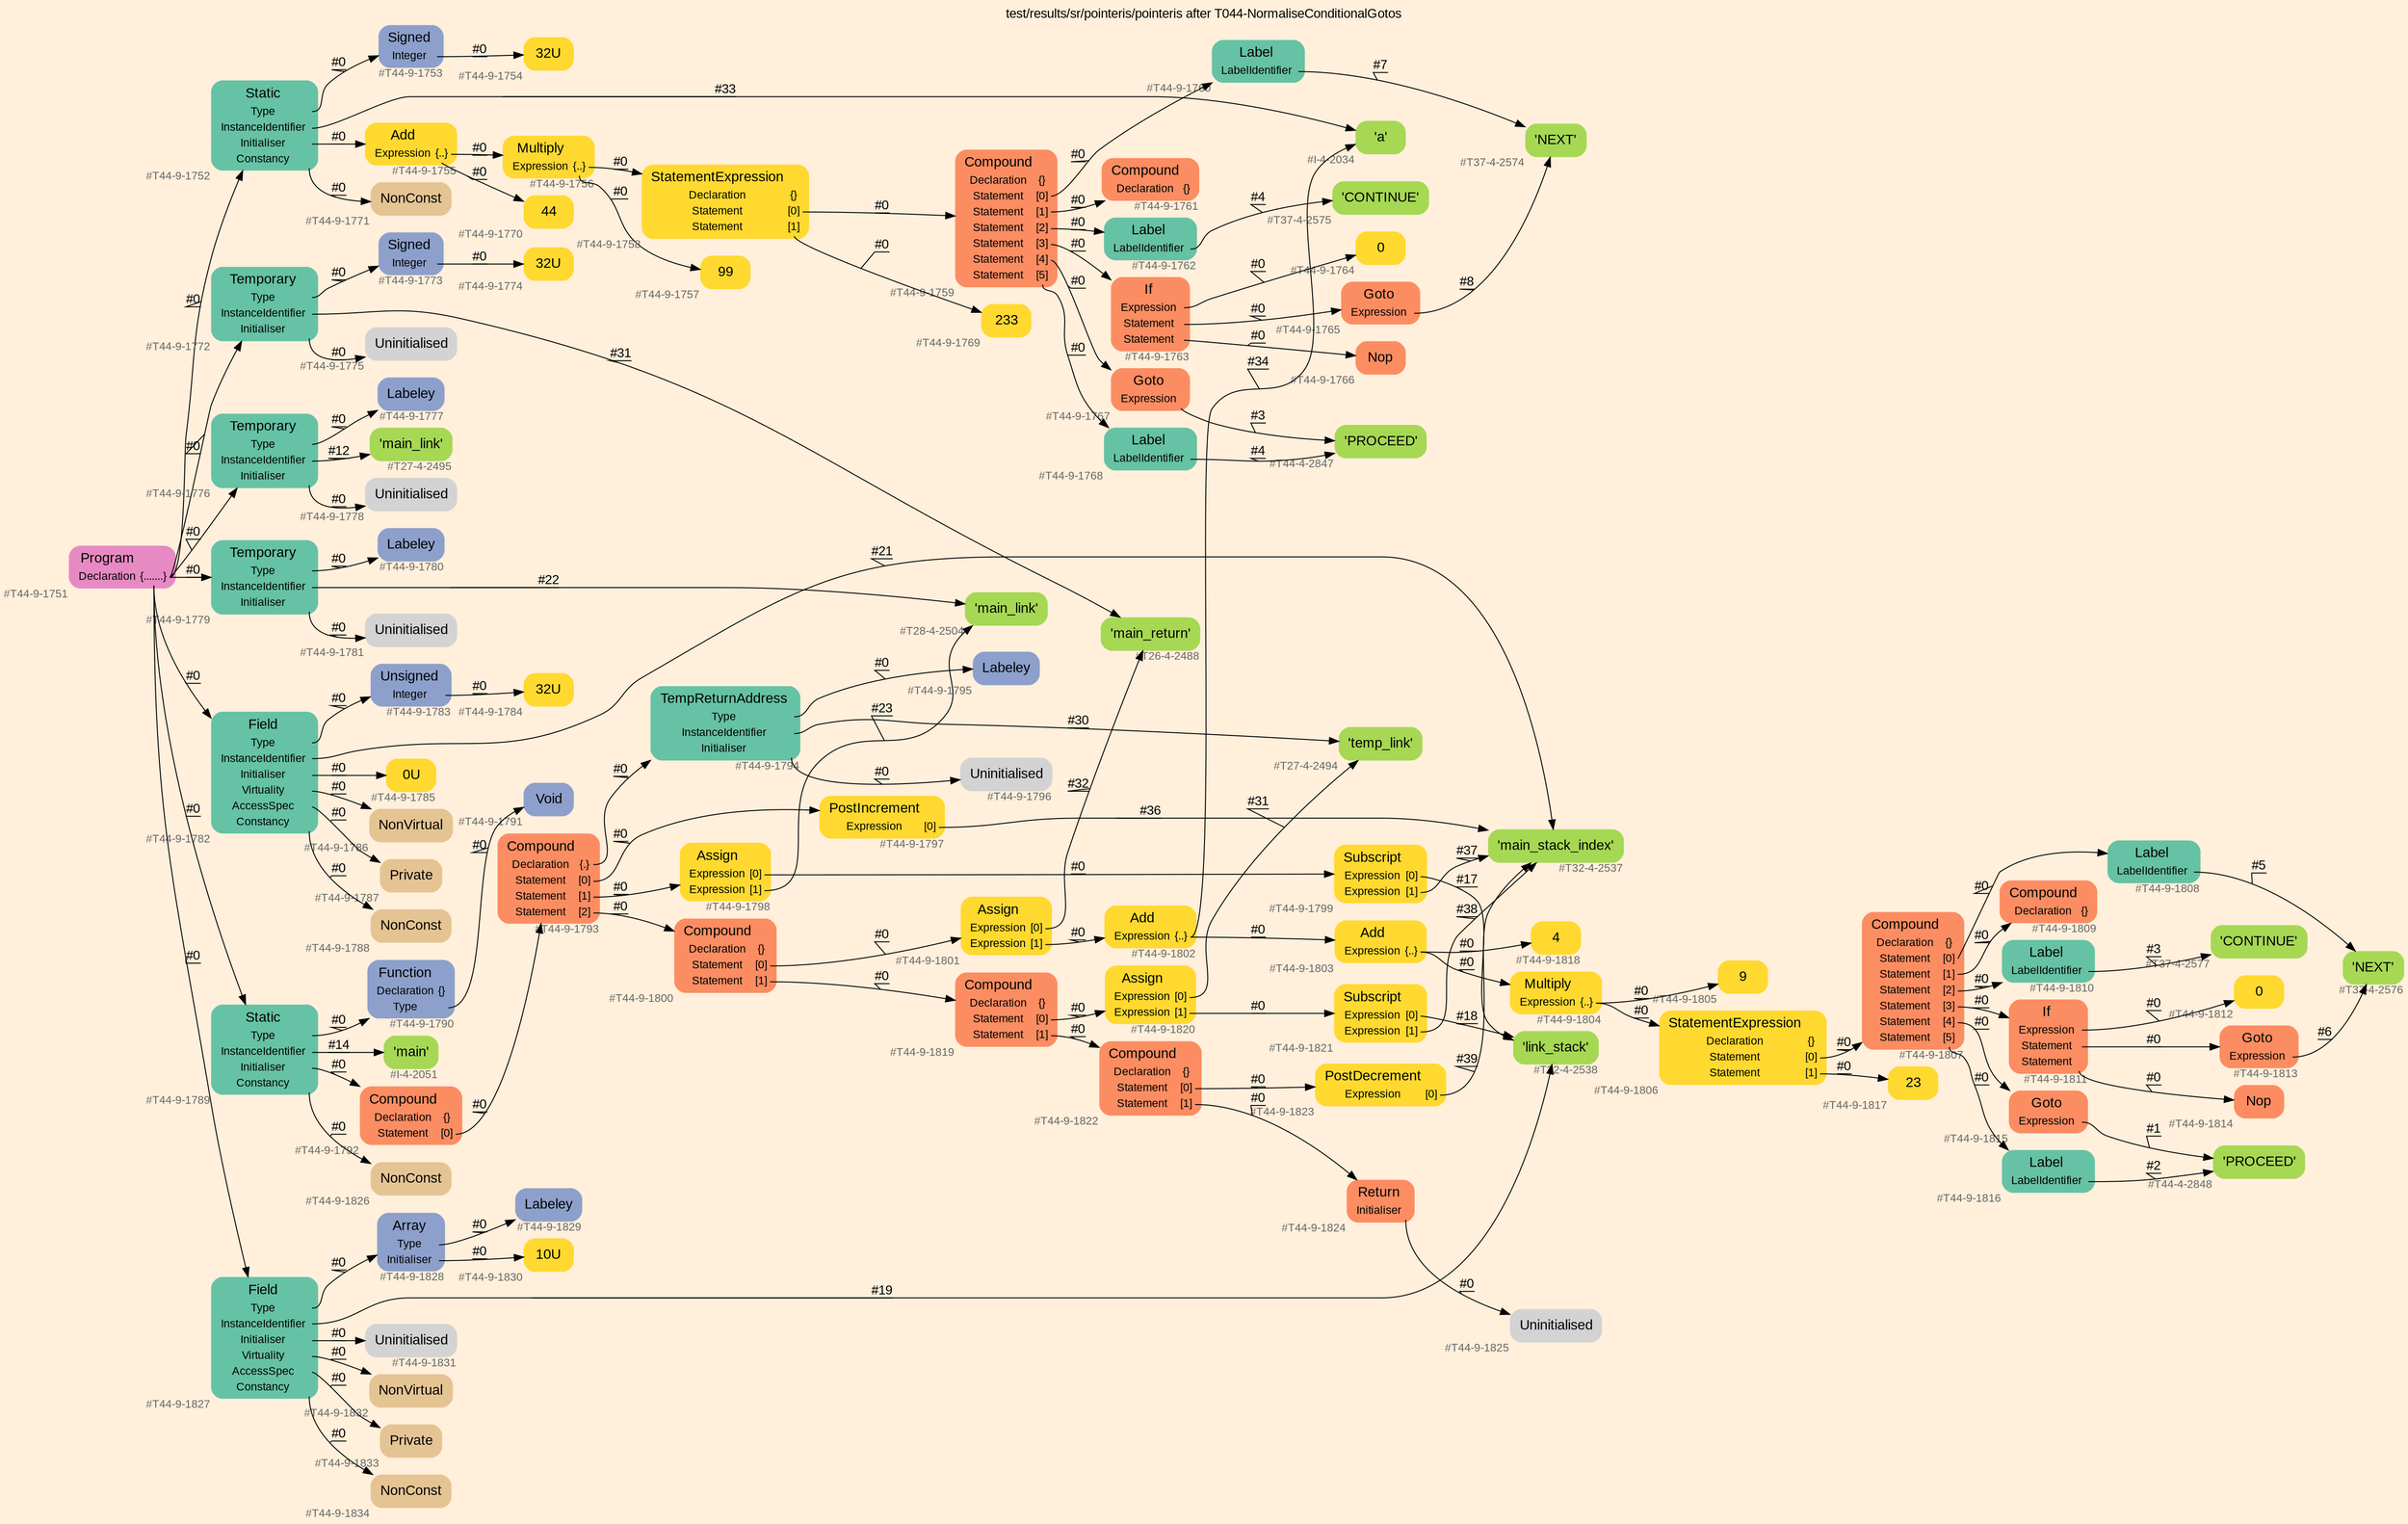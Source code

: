 digraph "test/results/sr/pointeris/pointeris after T044-NormaliseConditionalGotos" {
label = "test/results/sr/pointeris/pointeris after T044-NormaliseConditionalGotos"
labelloc = t
graph [
    rankdir = "LR"
    ranksep = 0.3
    bgcolor = antiquewhite1
    color = black
    fontcolor = black
    fontname = "Arial"
];
node [
    fontname = "Arial"
];
edge [
    fontname = "Arial"
];

// -------------------- node figure --------------------
// -------- block #T44-9-1751 ----------
"#T44-9-1751" [
    fillcolor = "/set28/4"
    xlabel = "#T44-9-1751"
    fontsize = "12"
    fontcolor = grey40
    shape = "plaintext"
    label = <<TABLE BORDER="0" CELLBORDER="0" CELLSPACING="0">
     <TR><TD><FONT COLOR="black" POINT-SIZE="15">Program</FONT></TD></TR>
     <TR><TD><FONT COLOR="black" POINT-SIZE="12">Declaration</FONT></TD><TD PORT="port0"><FONT COLOR="black" POINT-SIZE="12">{.......}</FONT></TD></TR>
    </TABLE>>
    style = "rounded,filled"
];

// -------- block #T44-9-1752 ----------
"#T44-9-1752" [
    fillcolor = "/set28/1"
    xlabel = "#T44-9-1752"
    fontsize = "12"
    fontcolor = grey40
    shape = "plaintext"
    label = <<TABLE BORDER="0" CELLBORDER="0" CELLSPACING="0">
     <TR><TD><FONT COLOR="black" POINT-SIZE="15">Static</FONT></TD></TR>
     <TR><TD><FONT COLOR="black" POINT-SIZE="12">Type</FONT></TD><TD PORT="port0"></TD></TR>
     <TR><TD><FONT COLOR="black" POINT-SIZE="12">InstanceIdentifier</FONT></TD><TD PORT="port1"></TD></TR>
     <TR><TD><FONT COLOR="black" POINT-SIZE="12">Initialiser</FONT></TD><TD PORT="port2"></TD></TR>
     <TR><TD><FONT COLOR="black" POINT-SIZE="12">Constancy</FONT></TD><TD PORT="port3"></TD></TR>
    </TABLE>>
    style = "rounded,filled"
];

// -------- block #T44-9-1753 ----------
"#T44-9-1753" [
    fillcolor = "/set28/3"
    xlabel = "#T44-9-1753"
    fontsize = "12"
    fontcolor = grey40
    shape = "plaintext"
    label = <<TABLE BORDER="0" CELLBORDER="0" CELLSPACING="0">
     <TR><TD><FONT COLOR="black" POINT-SIZE="15">Signed</FONT></TD></TR>
     <TR><TD><FONT COLOR="black" POINT-SIZE="12">Integer</FONT></TD><TD PORT="port0"></TD></TR>
    </TABLE>>
    style = "rounded,filled"
];

// -------- block #T44-9-1754 ----------
"#T44-9-1754" [
    fillcolor = "/set28/6"
    xlabel = "#T44-9-1754"
    fontsize = "12"
    fontcolor = grey40
    shape = "plaintext"
    label = <<TABLE BORDER="0" CELLBORDER="0" CELLSPACING="0">
     <TR><TD><FONT COLOR="black" POINT-SIZE="15">32U</FONT></TD></TR>
    </TABLE>>
    style = "rounded,filled"
];

// -------- block #I-4-2034 ----------
"#I-4-2034" [
    fillcolor = "/set28/5"
    xlabel = "#I-4-2034"
    fontsize = "12"
    fontcolor = grey40
    shape = "plaintext"
    label = <<TABLE BORDER="0" CELLBORDER="0" CELLSPACING="0">
     <TR><TD><FONT COLOR="black" POINT-SIZE="15">'a'</FONT></TD></TR>
    </TABLE>>
    style = "rounded,filled"
];

// -------- block #T44-9-1755 ----------
"#T44-9-1755" [
    fillcolor = "/set28/6"
    xlabel = "#T44-9-1755"
    fontsize = "12"
    fontcolor = grey40
    shape = "plaintext"
    label = <<TABLE BORDER="0" CELLBORDER="0" CELLSPACING="0">
     <TR><TD><FONT COLOR="black" POINT-SIZE="15">Add</FONT></TD></TR>
     <TR><TD><FONT COLOR="black" POINT-SIZE="12">Expression</FONT></TD><TD PORT="port0"><FONT COLOR="black" POINT-SIZE="12">{..}</FONT></TD></TR>
    </TABLE>>
    style = "rounded,filled"
];

// -------- block #T44-9-1756 ----------
"#T44-9-1756" [
    fillcolor = "/set28/6"
    xlabel = "#T44-9-1756"
    fontsize = "12"
    fontcolor = grey40
    shape = "plaintext"
    label = <<TABLE BORDER="0" CELLBORDER="0" CELLSPACING="0">
     <TR><TD><FONT COLOR="black" POINT-SIZE="15">Multiply</FONT></TD></TR>
     <TR><TD><FONT COLOR="black" POINT-SIZE="12">Expression</FONT></TD><TD PORT="port0"><FONT COLOR="black" POINT-SIZE="12">{..}</FONT></TD></TR>
    </TABLE>>
    style = "rounded,filled"
];

// -------- block #T44-9-1757 ----------
"#T44-9-1757" [
    fillcolor = "/set28/6"
    xlabel = "#T44-9-1757"
    fontsize = "12"
    fontcolor = grey40
    shape = "plaintext"
    label = <<TABLE BORDER="0" CELLBORDER="0" CELLSPACING="0">
     <TR><TD><FONT COLOR="black" POINT-SIZE="15">99</FONT></TD></TR>
    </TABLE>>
    style = "rounded,filled"
];

// -------- block #T44-9-1758 ----------
"#T44-9-1758" [
    fillcolor = "/set28/6"
    xlabel = "#T44-9-1758"
    fontsize = "12"
    fontcolor = grey40
    shape = "plaintext"
    label = <<TABLE BORDER="0" CELLBORDER="0" CELLSPACING="0">
     <TR><TD><FONT COLOR="black" POINT-SIZE="15">StatementExpression</FONT></TD></TR>
     <TR><TD><FONT COLOR="black" POINT-SIZE="12">Declaration</FONT></TD><TD PORT="port0"><FONT COLOR="black" POINT-SIZE="12">{}</FONT></TD></TR>
     <TR><TD><FONT COLOR="black" POINT-SIZE="12">Statement</FONT></TD><TD PORT="port1"><FONT COLOR="black" POINT-SIZE="12">[0]</FONT></TD></TR>
     <TR><TD><FONT COLOR="black" POINT-SIZE="12">Statement</FONT></TD><TD PORT="port2"><FONT COLOR="black" POINT-SIZE="12">[1]</FONT></TD></TR>
    </TABLE>>
    style = "rounded,filled"
];

// -------- block #T44-9-1759 ----------
"#T44-9-1759" [
    fillcolor = "/set28/2"
    xlabel = "#T44-9-1759"
    fontsize = "12"
    fontcolor = grey40
    shape = "plaintext"
    label = <<TABLE BORDER="0" CELLBORDER="0" CELLSPACING="0">
     <TR><TD><FONT COLOR="black" POINT-SIZE="15">Compound</FONT></TD></TR>
     <TR><TD><FONT COLOR="black" POINT-SIZE="12">Declaration</FONT></TD><TD PORT="port0"><FONT COLOR="black" POINT-SIZE="12">{}</FONT></TD></TR>
     <TR><TD><FONT COLOR="black" POINT-SIZE="12">Statement</FONT></TD><TD PORT="port1"><FONT COLOR="black" POINT-SIZE="12">[0]</FONT></TD></TR>
     <TR><TD><FONT COLOR="black" POINT-SIZE="12">Statement</FONT></TD><TD PORT="port2"><FONT COLOR="black" POINT-SIZE="12">[1]</FONT></TD></TR>
     <TR><TD><FONT COLOR="black" POINT-SIZE="12">Statement</FONT></TD><TD PORT="port3"><FONT COLOR="black" POINT-SIZE="12">[2]</FONT></TD></TR>
     <TR><TD><FONT COLOR="black" POINT-SIZE="12">Statement</FONT></TD><TD PORT="port4"><FONT COLOR="black" POINT-SIZE="12">[3]</FONT></TD></TR>
     <TR><TD><FONT COLOR="black" POINT-SIZE="12">Statement</FONT></TD><TD PORT="port5"><FONT COLOR="black" POINT-SIZE="12">[4]</FONT></TD></TR>
     <TR><TD><FONT COLOR="black" POINT-SIZE="12">Statement</FONT></TD><TD PORT="port6"><FONT COLOR="black" POINT-SIZE="12">[5]</FONT></TD></TR>
    </TABLE>>
    style = "rounded,filled"
];

// -------- block #T44-9-1760 ----------
"#T44-9-1760" [
    fillcolor = "/set28/1"
    xlabel = "#T44-9-1760"
    fontsize = "12"
    fontcolor = grey40
    shape = "plaintext"
    label = <<TABLE BORDER="0" CELLBORDER="0" CELLSPACING="0">
     <TR><TD><FONT COLOR="black" POINT-SIZE="15">Label</FONT></TD></TR>
     <TR><TD><FONT COLOR="black" POINT-SIZE="12">LabelIdentifier</FONT></TD><TD PORT="port0"></TD></TR>
    </TABLE>>
    style = "rounded,filled"
];

// -------- block #T37-4-2574 ----------
"#T37-4-2574" [
    fillcolor = "/set28/5"
    xlabel = "#T37-4-2574"
    fontsize = "12"
    fontcolor = grey40
    shape = "plaintext"
    label = <<TABLE BORDER="0" CELLBORDER="0" CELLSPACING="0">
     <TR><TD><FONT COLOR="black" POINT-SIZE="15">'NEXT'</FONT></TD></TR>
    </TABLE>>
    style = "rounded,filled"
];

// -------- block #T44-9-1761 ----------
"#T44-9-1761" [
    fillcolor = "/set28/2"
    xlabel = "#T44-9-1761"
    fontsize = "12"
    fontcolor = grey40
    shape = "plaintext"
    label = <<TABLE BORDER="0" CELLBORDER="0" CELLSPACING="0">
     <TR><TD><FONT COLOR="black" POINT-SIZE="15">Compound</FONT></TD></TR>
     <TR><TD><FONT COLOR="black" POINT-SIZE="12">Declaration</FONT></TD><TD PORT="port0"><FONT COLOR="black" POINT-SIZE="12">{}</FONT></TD></TR>
    </TABLE>>
    style = "rounded,filled"
];

// -------- block #T44-9-1762 ----------
"#T44-9-1762" [
    fillcolor = "/set28/1"
    xlabel = "#T44-9-1762"
    fontsize = "12"
    fontcolor = grey40
    shape = "plaintext"
    label = <<TABLE BORDER="0" CELLBORDER="0" CELLSPACING="0">
     <TR><TD><FONT COLOR="black" POINT-SIZE="15">Label</FONT></TD></TR>
     <TR><TD><FONT COLOR="black" POINT-SIZE="12">LabelIdentifier</FONT></TD><TD PORT="port0"></TD></TR>
    </TABLE>>
    style = "rounded,filled"
];

// -------- block #T37-4-2575 ----------
"#T37-4-2575" [
    fillcolor = "/set28/5"
    xlabel = "#T37-4-2575"
    fontsize = "12"
    fontcolor = grey40
    shape = "plaintext"
    label = <<TABLE BORDER="0" CELLBORDER="0" CELLSPACING="0">
     <TR><TD><FONT COLOR="black" POINT-SIZE="15">'CONTINUE'</FONT></TD></TR>
    </TABLE>>
    style = "rounded,filled"
];

// -------- block #T44-9-1763 ----------
"#T44-9-1763" [
    fillcolor = "/set28/2"
    xlabel = "#T44-9-1763"
    fontsize = "12"
    fontcolor = grey40
    shape = "plaintext"
    label = <<TABLE BORDER="0" CELLBORDER="0" CELLSPACING="0">
     <TR><TD><FONT COLOR="black" POINT-SIZE="15">If</FONT></TD></TR>
     <TR><TD><FONT COLOR="black" POINT-SIZE="12">Expression</FONT></TD><TD PORT="port0"></TD></TR>
     <TR><TD><FONT COLOR="black" POINT-SIZE="12">Statement</FONT></TD><TD PORT="port1"></TD></TR>
     <TR><TD><FONT COLOR="black" POINT-SIZE="12">Statement</FONT></TD><TD PORT="port2"></TD></TR>
    </TABLE>>
    style = "rounded,filled"
];

// -------- block #T44-9-1764 ----------
"#T44-9-1764" [
    fillcolor = "/set28/6"
    xlabel = "#T44-9-1764"
    fontsize = "12"
    fontcolor = grey40
    shape = "plaintext"
    label = <<TABLE BORDER="0" CELLBORDER="0" CELLSPACING="0">
     <TR><TD><FONT COLOR="black" POINT-SIZE="15">0</FONT></TD></TR>
    </TABLE>>
    style = "rounded,filled"
];

// -------- block #T44-9-1765 ----------
"#T44-9-1765" [
    fillcolor = "/set28/2"
    xlabel = "#T44-9-1765"
    fontsize = "12"
    fontcolor = grey40
    shape = "plaintext"
    label = <<TABLE BORDER="0" CELLBORDER="0" CELLSPACING="0">
     <TR><TD><FONT COLOR="black" POINT-SIZE="15">Goto</FONT></TD></TR>
     <TR><TD><FONT COLOR="black" POINT-SIZE="12">Expression</FONT></TD><TD PORT="port0"></TD></TR>
    </TABLE>>
    style = "rounded,filled"
];

// -------- block #T44-9-1766 ----------
"#T44-9-1766" [
    fillcolor = "/set28/2"
    xlabel = "#T44-9-1766"
    fontsize = "12"
    fontcolor = grey40
    shape = "plaintext"
    label = <<TABLE BORDER="0" CELLBORDER="0" CELLSPACING="0">
     <TR><TD><FONT COLOR="black" POINT-SIZE="15">Nop</FONT></TD></TR>
    </TABLE>>
    style = "rounded,filled"
];

// -------- block #T44-9-1767 ----------
"#T44-9-1767" [
    fillcolor = "/set28/2"
    xlabel = "#T44-9-1767"
    fontsize = "12"
    fontcolor = grey40
    shape = "plaintext"
    label = <<TABLE BORDER="0" CELLBORDER="0" CELLSPACING="0">
     <TR><TD><FONT COLOR="black" POINT-SIZE="15">Goto</FONT></TD></TR>
     <TR><TD><FONT COLOR="black" POINT-SIZE="12">Expression</FONT></TD><TD PORT="port0"></TD></TR>
    </TABLE>>
    style = "rounded,filled"
];

// -------- block #T44-4-2847 ----------
"#T44-4-2847" [
    fillcolor = "/set28/5"
    xlabel = "#T44-4-2847"
    fontsize = "12"
    fontcolor = grey40
    shape = "plaintext"
    label = <<TABLE BORDER="0" CELLBORDER="0" CELLSPACING="0">
     <TR><TD><FONT COLOR="black" POINT-SIZE="15">'PROCEED'</FONT></TD></TR>
    </TABLE>>
    style = "rounded,filled"
];

// -------- block #T44-9-1768 ----------
"#T44-9-1768" [
    fillcolor = "/set28/1"
    xlabel = "#T44-9-1768"
    fontsize = "12"
    fontcolor = grey40
    shape = "plaintext"
    label = <<TABLE BORDER="0" CELLBORDER="0" CELLSPACING="0">
     <TR><TD><FONT COLOR="black" POINT-SIZE="15">Label</FONT></TD></TR>
     <TR><TD><FONT COLOR="black" POINT-SIZE="12">LabelIdentifier</FONT></TD><TD PORT="port0"></TD></TR>
    </TABLE>>
    style = "rounded,filled"
];

// -------- block #T44-9-1769 ----------
"#T44-9-1769" [
    fillcolor = "/set28/6"
    xlabel = "#T44-9-1769"
    fontsize = "12"
    fontcolor = grey40
    shape = "plaintext"
    label = <<TABLE BORDER="0" CELLBORDER="0" CELLSPACING="0">
     <TR><TD><FONT COLOR="black" POINT-SIZE="15">233</FONT></TD></TR>
    </TABLE>>
    style = "rounded,filled"
];

// -------- block #T44-9-1770 ----------
"#T44-9-1770" [
    fillcolor = "/set28/6"
    xlabel = "#T44-9-1770"
    fontsize = "12"
    fontcolor = grey40
    shape = "plaintext"
    label = <<TABLE BORDER="0" CELLBORDER="0" CELLSPACING="0">
     <TR><TD><FONT COLOR="black" POINT-SIZE="15">44</FONT></TD></TR>
    </TABLE>>
    style = "rounded,filled"
];

// -------- block #T44-9-1771 ----------
"#T44-9-1771" [
    fillcolor = "/set28/7"
    xlabel = "#T44-9-1771"
    fontsize = "12"
    fontcolor = grey40
    shape = "plaintext"
    label = <<TABLE BORDER="0" CELLBORDER="0" CELLSPACING="0">
     <TR><TD><FONT COLOR="black" POINT-SIZE="15">NonConst</FONT></TD></TR>
    </TABLE>>
    style = "rounded,filled"
];

// -------- block #T44-9-1772 ----------
"#T44-9-1772" [
    fillcolor = "/set28/1"
    xlabel = "#T44-9-1772"
    fontsize = "12"
    fontcolor = grey40
    shape = "plaintext"
    label = <<TABLE BORDER="0" CELLBORDER="0" CELLSPACING="0">
     <TR><TD><FONT COLOR="black" POINT-SIZE="15">Temporary</FONT></TD></TR>
     <TR><TD><FONT COLOR="black" POINT-SIZE="12">Type</FONT></TD><TD PORT="port0"></TD></TR>
     <TR><TD><FONT COLOR="black" POINT-SIZE="12">InstanceIdentifier</FONT></TD><TD PORT="port1"></TD></TR>
     <TR><TD><FONT COLOR="black" POINT-SIZE="12">Initialiser</FONT></TD><TD PORT="port2"></TD></TR>
    </TABLE>>
    style = "rounded,filled"
];

// -------- block #T44-9-1773 ----------
"#T44-9-1773" [
    fillcolor = "/set28/3"
    xlabel = "#T44-9-1773"
    fontsize = "12"
    fontcolor = grey40
    shape = "plaintext"
    label = <<TABLE BORDER="0" CELLBORDER="0" CELLSPACING="0">
     <TR><TD><FONT COLOR="black" POINT-SIZE="15">Signed</FONT></TD></TR>
     <TR><TD><FONT COLOR="black" POINT-SIZE="12">Integer</FONT></TD><TD PORT="port0"></TD></TR>
    </TABLE>>
    style = "rounded,filled"
];

// -------- block #T44-9-1774 ----------
"#T44-9-1774" [
    fillcolor = "/set28/6"
    xlabel = "#T44-9-1774"
    fontsize = "12"
    fontcolor = grey40
    shape = "plaintext"
    label = <<TABLE BORDER="0" CELLBORDER="0" CELLSPACING="0">
     <TR><TD><FONT COLOR="black" POINT-SIZE="15">32U</FONT></TD></TR>
    </TABLE>>
    style = "rounded,filled"
];

// -------- block #T26-4-2488 ----------
"#T26-4-2488" [
    fillcolor = "/set28/5"
    xlabel = "#T26-4-2488"
    fontsize = "12"
    fontcolor = grey40
    shape = "plaintext"
    label = <<TABLE BORDER="0" CELLBORDER="0" CELLSPACING="0">
     <TR><TD><FONT COLOR="black" POINT-SIZE="15">'main_return'</FONT></TD></TR>
    </TABLE>>
    style = "rounded,filled"
];

// -------- block #T44-9-1775 ----------
"#T44-9-1775" [
    xlabel = "#T44-9-1775"
    fontsize = "12"
    fontcolor = grey40
    shape = "plaintext"
    label = <<TABLE BORDER="0" CELLBORDER="0" CELLSPACING="0">
     <TR><TD><FONT COLOR="black" POINT-SIZE="15">Uninitialised</FONT></TD></TR>
    </TABLE>>
    style = "rounded,filled"
];

// -------- block #T44-9-1776 ----------
"#T44-9-1776" [
    fillcolor = "/set28/1"
    xlabel = "#T44-9-1776"
    fontsize = "12"
    fontcolor = grey40
    shape = "plaintext"
    label = <<TABLE BORDER="0" CELLBORDER="0" CELLSPACING="0">
     <TR><TD><FONT COLOR="black" POINT-SIZE="15">Temporary</FONT></TD></TR>
     <TR><TD><FONT COLOR="black" POINT-SIZE="12">Type</FONT></TD><TD PORT="port0"></TD></TR>
     <TR><TD><FONT COLOR="black" POINT-SIZE="12">InstanceIdentifier</FONT></TD><TD PORT="port1"></TD></TR>
     <TR><TD><FONT COLOR="black" POINT-SIZE="12">Initialiser</FONT></TD><TD PORT="port2"></TD></TR>
    </TABLE>>
    style = "rounded,filled"
];

// -------- block #T44-9-1777 ----------
"#T44-9-1777" [
    fillcolor = "/set28/3"
    xlabel = "#T44-9-1777"
    fontsize = "12"
    fontcolor = grey40
    shape = "plaintext"
    label = <<TABLE BORDER="0" CELLBORDER="0" CELLSPACING="0">
     <TR><TD><FONT COLOR="black" POINT-SIZE="15">Labeley</FONT></TD></TR>
    </TABLE>>
    style = "rounded,filled"
];

// -------- block #T27-4-2495 ----------
"#T27-4-2495" [
    fillcolor = "/set28/5"
    xlabel = "#T27-4-2495"
    fontsize = "12"
    fontcolor = grey40
    shape = "plaintext"
    label = <<TABLE BORDER="0" CELLBORDER="0" CELLSPACING="0">
     <TR><TD><FONT COLOR="black" POINT-SIZE="15">'main_link'</FONT></TD></TR>
    </TABLE>>
    style = "rounded,filled"
];

// -------- block #T44-9-1778 ----------
"#T44-9-1778" [
    xlabel = "#T44-9-1778"
    fontsize = "12"
    fontcolor = grey40
    shape = "plaintext"
    label = <<TABLE BORDER="0" CELLBORDER="0" CELLSPACING="0">
     <TR><TD><FONT COLOR="black" POINT-SIZE="15">Uninitialised</FONT></TD></TR>
    </TABLE>>
    style = "rounded,filled"
];

// -------- block #T44-9-1779 ----------
"#T44-9-1779" [
    fillcolor = "/set28/1"
    xlabel = "#T44-9-1779"
    fontsize = "12"
    fontcolor = grey40
    shape = "plaintext"
    label = <<TABLE BORDER="0" CELLBORDER="0" CELLSPACING="0">
     <TR><TD><FONT COLOR="black" POINT-SIZE="15">Temporary</FONT></TD></TR>
     <TR><TD><FONT COLOR="black" POINT-SIZE="12">Type</FONT></TD><TD PORT="port0"></TD></TR>
     <TR><TD><FONT COLOR="black" POINT-SIZE="12">InstanceIdentifier</FONT></TD><TD PORT="port1"></TD></TR>
     <TR><TD><FONT COLOR="black" POINT-SIZE="12">Initialiser</FONT></TD><TD PORT="port2"></TD></TR>
    </TABLE>>
    style = "rounded,filled"
];

// -------- block #T44-9-1780 ----------
"#T44-9-1780" [
    fillcolor = "/set28/3"
    xlabel = "#T44-9-1780"
    fontsize = "12"
    fontcolor = grey40
    shape = "plaintext"
    label = <<TABLE BORDER="0" CELLBORDER="0" CELLSPACING="0">
     <TR><TD><FONT COLOR="black" POINT-SIZE="15">Labeley</FONT></TD></TR>
    </TABLE>>
    style = "rounded,filled"
];

// -------- block #T28-4-2504 ----------
"#T28-4-2504" [
    fillcolor = "/set28/5"
    xlabel = "#T28-4-2504"
    fontsize = "12"
    fontcolor = grey40
    shape = "plaintext"
    label = <<TABLE BORDER="0" CELLBORDER="0" CELLSPACING="0">
     <TR><TD><FONT COLOR="black" POINT-SIZE="15">'main_link'</FONT></TD></TR>
    </TABLE>>
    style = "rounded,filled"
];

// -------- block #T44-9-1781 ----------
"#T44-9-1781" [
    xlabel = "#T44-9-1781"
    fontsize = "12"
    fontcolor = grey40
    shape = "plaintext"
    label = <<TABLE BORDER="0" CELLBORDER="0" CELLSPACING="0">
     <TR><TD><FONT COLOR="black" POINT-SIZE="15">Uninitialised</FONT></TD></TR>
    </TABLE>>
    style = "rounded,filled"
];

// -------- block #T44-9-1782 ----------
"#T44-9-1782" [
    fillcolor = "/set28/1"
    xlabel = "#T44-9-1782"
    fontsize = "12"
    fontcolor = grey40
    shape = "plaintext"
    label = <<TABLE BORDER="0" CELLBORDER="0" CELLSPACING="0">
     <TR><TD><FONT COLOR="black" POINT-SIZE="15">Field</FONT></TD></TR>
     <TR><TD><FONT COLOR="black" POINT-SIZE="12">Type</FONT></TD><TD PORT="port0"></TD></TR>
     <TR><TD><FONT COLOR="black" POINT-SIZE="12">InstanceIdentifier</FONT></TD><TD PORT="port1"></TD></TR>
     <TR><TD><FONT COLOR="black" POINT-SIZE="12">Initialiser</FONT></TD><TD PORT="port2"></TD></TR>
     <TR><TD><FONT COLOR="black" POINT-SIZE="12">Virtuality</FONT></TD><TD PORT="port3"></TD></TR>
     <TR><TD><FONT COLOR="black" POINT-SIZE="12">AccessSpec</FONT></TD><TD PORT="port4"></TD></TR>
     <TR><TD><FONT COLOR="black" POINT-SIZE="12">Constancy</FONT></TD><TD PORT="port5"></TD></TR>
    </TABLE>>
    style = "rounded,filled"
];

// -------- block #T44-9-1783 ----------
"#T44-9-1783" [
    fillcolor = "/set28/3"
    xlabel = "#T44-9-1783"
    fontsize = "12"
    fontcolor = grey40
    shape = "plaintext"
    label = <<TABLE BORDER="0" CELLBORDER="0" CELLSPACING="0">
     <TR><TD><FONT COLOR="black" POINT-SIZE="15">Unsigned</FONT></TD></TR>
     <TR><TD><FONT COLOR="black" POINT-SIZE="12">Integer</FONT></TD><TD PORT="port0"></TD></TR>
    </TABLE>>
    style = "rounded,filled"
];

// -------- block #T44-9-1784 ----------
"#T44-9-1784" [
    fillcolor = "/set28/6"
    xlabel = "#T44-9-1784"
    fontsize = "12"
    fontcolor = grey40
    shape = "plaintext"
    label = <<TABLE BORDER="0" CELLBORDER="0" CELLSPACING="0">
     <TR><TD><FONT COLOR="black" POINT-SIZE="15">32U</FONT></TD></TR>
    </TABLE>>
    style = "rounded,filled"
];

// -------- block #T32-4-2537 ----------
"#T32-4-2537" [
    fillcolor = "/set28/5"
    xlabel = "#T32-4-2537"
    fontsize = "12"
    fontcolor = grey40
    shape = "plaintext"
    label = <<TABLE BORDER="0" CELLBORDER="0" CELLSPACING="0">
     <TR><TD><FONT COLOR="black" POINT-SIZE="15">'main_stack_index'</FONT></TD></TR>
    </TABLE>>
    style = "rounded,filled"
];

// -------- block #T44-9-1785 ----------
"#T44-9-1785" [
    fillcolor = "/set28/6"
    xlabel = "#T44-9-1785"
    fontsize = "12"
    fontcolor = grey40
    shape = "plaintext"
    label = <<TABLE BORDER="0" CELLBORDER="0" CELLSPACING="0">
     <TR><TD><FONT COLOR="black" POINT-SIZE="15">0U</FONT></TD></TR>
    </TABLE>>
    style = "rounded,filled"
];

// -------- block #T44-9-1786 ----------
"#T44-9-1786" [
    fillcolor = "/set28/7"
    xlabel = "#T44-9-1786"
    fontsize = "12"
    fontcolor = grey40
    shape = "plaintext"
    label = <<TABLE BORDER="0" CELLBORDER="0" CELLSPACING="0">
     <TR><TD><FONT COLOR="black" POINT-SIZE="15">NonVirtual</FONT></TD></TR>
    </TABLE>>
    style = "rounded,filled"
];

// -------- block #T44-9-1787 ----------
"#T44-9-1787" [
    fillcolor = "/set28/7"
    xlabel = "#T44-9-1787"
    fontsize = "12"
    fontcolor = grey40
    shape = "plaintext"
    label = <<TABLE BORDER="0" CELLBORDER="0" CELLSPACING="0">
     <TR><TD><FONT COLOR="black" POINT-SIZE="15">Private</FONT></TD></TR>
    </TABLE>>
    style = "rounded,filled"
];

// -------- block #T44-9-1788 ----------
"#T44-9-1788" [
    fillcolor = "/set28/7"
    xlabel = "#T44-9-1788"
    fontsize = "12"
    fontcolor = grey40
    shape = "plaintext"
    label = <<TABLE BORDER="0" CELLBORDER="0" CELLSPACING="0">
     <TR><TD><FONT COLOR="black" POINT-SIZE="15">NonConst</FONT></TD></TR>
    </TABLE>>
    style = "rounded,filled"
];

// -------- block #T44-9-1789 ----------
"#T44-9-1789" [
    fillcolor = "/set28/1"
    xlabel = "#T44-9-1789"
    fontsize = "12"
    fontcolor = grey40
    shape = "plaintext"
    label = <<TABLE BORDER="0" CELLBORDER="0" CELLSPACING="0">
     <TR><TD><FONT COLOR="black" POINT-SIZE="15">Static</FONT></TD></TR>
     <TR><TD><FONT COLOR="black" POINT-SIZE="12">Type</FONT></TD><TD PORT="port0"></TD></TR>
     <TR><TD><FONT COLOR="black" POINT-SIZE="12">InstanceIdentifier</FONT></TD><TD PORT="port1"></TD></TR>
     <TR><TD><FONT COLOR="black" POINT-SIZE="12">Initialiser</FONT></TD><TD PORT="port2"></TD></TR>
     <TR><TD><FONT COLOR="black" POINT-SIZE="12">Constancy</FONT></TD><TD PORT="port3"></TD></TR>
    </TABLE>>
    style = "rounded,filled"
];

// -------- block #T44-9-1790 ----------
"#T44-9-1790" [
    fillcolor = "/set28/3"
    xlabel = "#T44-9-1790"
    fontsize = "12"
    fontcolor = grey40
    shape = "plaintext"
    label = <<TABLE BORDER="0" CELLBORDER="0" CELLSPACING="0">
     <TR><TD><FONT COLOR="black" POINT-SIZE="15">Function</FONT></TD></TR>
     <TR><TD><FONT COLOR="black" POINT-SIZE="12">Declaration</FONT></TD><TD PORT="port0"><FONT COLOR="black" POINT-SIZE="12">{}</FONT></TD></TR>
     <TR><TD><FONT COLOR="black" POINT-SIZE="12">Type</FONT></TD><TD PORT="port1"></TD></TR>
    </TABLE>>
    style = "rounded,filled"
];

// -------- block #T44-9-1791 ----------
"#T44-9-1791" [
    fillcolor = "/set28/3"
    xlabel = "#T44-9-1791"
    fontsize = "12"
    fontcolor = grey40
    shape = "plaintext"
    label = <<TABLE BORDER="0" CELLBORDER="0" CELLSPACING="0">
     <TR><TD><FONT COLOR="black" POINT-SIZE="15">Void</FONT></TD></TR>
    </TABLE>>
    style = "rounded,filled"
];

// -------- block #I-4-2051 ----------
"#I-4-2051" [
    fillcolor = "/set28/5"
    xlabel = "#I-4-2051"
    fontsize = "12"
    fontcolor = grey40
    shape = "plaintext"
    label = <<TABLE BORDER="0" CELLBORDER="0" CELLSPACING="0">
     <TR><TD><FONT COLOR="black" POINT-SIZE="15">'main'</FONT></TD></TR>
    </TABLE>>
    style = "rounded,filled"
];

// -------- block #T44-9-1792 ----------
"#T44-9-1792" [
    fillcolor = "/set28/2"
    xlabel = "#T44-9-1792"
    fontsize = "12"
    fontcolor = grey40
    shape = "plaintext"
    label = <<TABLE BORDER="0" CELLBORDER="0" CELLSPACING="0">
     <TR><TD><FONT COLOR="black" POINT-SIZE="15">Compound</FONT></TD></TR>
     <TR><TD><FONT COLOR="black" POINT-SIZE="12">Declaration</FONT></TD><TD PORT="port0"><FONT COLOR="black" POINT-SIZE="12">{}</FONT></TD></TR>
     <TR><TD><FONT COLOR="black" POINT-SIZE="12">Statement</FONT></TD><TD PORT="port1"><FONT COLOR="black" POINT-SIZE="12">[0]</FONT></TD></TR>
    </TABLE>>
    style = "rounded,filled"
];

// -------- block #T44-9-1793 ----------
"#T44-9-1793" [
    fillcolor = "/set28/2"
    xlabel = "#T44-9-1793"
    fontsize = "12"
    fontcolor = grey40
    shape = "plaintext"
    label = <<TABLE BORDER="0" CELLBORDER="0" CELLSPACING="0">
     <TR><TD><FONT COLOR="black" POINT-SIZE="15">Compound</FONT></TD></TR>
     <TR><TD><FONT COLOR="black" POINT-SIZE="12">Declaration</FONT></TD><TD PORT="port0"><FONT COLOR="black" POINT-SIZE="12">{.}</FONT></TD></TR>
     <TR><TD><FONT COLOR="black" POINT-SIZE="12">Statement</FONT></TD><TD PORT="port1"><FONT COLOR="black" POINT-SIZE="12">[0]</FONT></TD></TR>
     <TR><TD><FONT COLOR="black" POINT-SIZE="12">Statement</FONT></TD><TD PORT="port2"><FONT COLOR="black" POINT-SIZE="12">[1]</FONT></TD></TR>
     <TR><TD><FONT COLOR="black" POINT-SIZE="12">Statement</FONT></TD><TD PORT="port3"><FONT COLOR="black" POINT-SIZE="12">[2]</FONT></TD></TR>
    </TABLE>>
    style = "rounded,filled"
];

// -------- block #T44-9-1794 ----------
"#T44-9-1794" [
    fillcolor = "/set28/1"
    xlabel = "#T44-9-1794"
    fontsize = "12"
    fontcolor = grey40
    shape = "plaintext"
    label = <<TABLE BORDER="0" CELLBORDER="0" CELLSPACING="0">
     <TR><TD><FONT COLOR="black" POINT-SIZE="15">TempReturnAddress</FONT></TD></TR>
     <TR><TD><FONT COLOR="black" POINT-SIZE="12">Type</FONT></TD><TD PORT="port0"></TD></TR>
     <TR><TD><FONT COLOR="black" POINT-SIZE="12">InstanceIdentifier</FONT></TD><TD PORT="port1"></TD></TR>
     <TR><TD><FONT COLOR="black" POINT-SIZE="12">Initialiser</FONT></TD><TD PORT="port2"></TD></TR>
    </TABLE>>
    style = "rounded,filled"
];

// -------- block #T44-9-1795 ----------
"#T44-9-1795" [
    fillcolor = "/set28/3"
    xlabel = "#T44-9-1795"
    fontsize = "12"
    fontcolor = grey40
    shape = "plaintext"
    label = <<TABLE BORDER="0" CELLBORDER="0" CELLSPACING="0">
     <TR><TD><FONT COLOR="black" POINT-SIZE="15">Labeley</FONT></TD></TR>
    </TABLE>>
    style = "rounded,filled"
];

// -------- block #T27-4-2494 ----------
"#T27-4-2494" [
    fillcolor = "/set28/5"
    xlabel = "#T27-4-2494"
    fontsize = "12"
    fontcolor = grey40
    shape = "plaintext"
    label = <<TABLE BORDER="0" CELLBORDER="0" CELLSPACING="0">
     <TR><TD><FONT COLOR="black" POINT-SIZE="15">'temp_link'</FONT></TD></TR>
    </TABLE>>
    style = "rounded,filled"
];

// -------- block #T44-9-1796 ----------
"#T44-9-1796" [
    xlabel = "#T44-9-1796"
    fontsize = "12"
    fontcolor = grey40
    shape = "plaintext"
    label = <<TABLE BORDER="0" CELLBORDER="0" CELLSPACING="0">
     <TR><TD><FONT COLOR="black" POINT-SIZE="15">Uninitialised</FONT></TD></TR>
    </TABLE>>
    style = "rounded,filled"
];

// -------- block #T44-9-1797 ----------
"#T44-9-1797" [
    fillcolor = "/set28/6"
    xlabel = "#T44-9-1797"
    fontsize = "12"
    fontcolor = grey40
    shape = "plaintext"
    label = <<TABLE BORDER="0" CELLBORDER="0" CELLSPACING="0">
     <TR><TD><FONT COLOR="black" POINT-SIZE="15">PostIncrement</FONT></TD></TR>
     <TR><TD><FONT COLOR="black" POINT-SIZE="12">Expression</FONT></TD><TD PORT="port0"><FONT COLOR="black" POINT-SIZE="12">[0]</FONT></TD></TR>
    </TABLE>>
    style = "rounded,filled"
];

// -------- block #T44-9-1798 ----------
"#T44-9-1798" [
    fillcolor = "/set28/6"
    xlabel = "#T44-9-1798"
    fontsize = "12"
    fontcolor = grey40
    shape = "plaintext"
    label = <<TABLE BORDER="0" CELLBORDER="0" CELLSPACING="0">
     <TR><TD><FONT COLOR="black" POINT-SIZE="15">Assign</FONT></TD></TR>
     <TR><TD><FONT COLOR="black" POINT-SIZE="12">Expression</FONT></TD><TD PORT="port0"><FONT COLOR="black" POINT-SIZE="12">[0]</FONT></TD></TR>
     <TR><TD><FONT COLOR="black" POINT-SIZE="12">Expression</FONT></TD><TD PORT="port1"><FONT COLOR="black" POINT-SIZE="12">[1]</FONT></TD></TR>
    </TABLE>>
    style = "rounded,filled"
];

// -------- block #T44-9-1799 ----------
"#T44-9-1799" [
    fillcolor = "/set28/6"
    xlabel = "#T44-9-1799"
    fontsize = "12"
    fontcolor = grey40
    shape = "plaintext"
    label = <<TABLE BORDER="0" CELLBORDER="0" CELLSPACING="0">
     <TR><TD><FONT COLOR="black" POINT-SIZE="15">Subscript</FONT></TD></TR>
     <TR><TD><FONT COLOR="black" POINT-SIZE="12">Expression</FONT></TD><TD PORT="port0"><FONT COLOR="black" POINT-SIZE="12">[0]</FONT></TD></TR>
     <TR><TD><FONT COLOR="black" POINT-SIZE="12">Expression</FONT></TD><TD PORT="port1"><FONT COLOR="black" POINT-SIZE="12">[1]</FONT></TD></TR>
    </TABLE>>
    style = "rounded,filled"
];

// -------- block #T32-4-2538 ----------
"#T32-4-2538" [
    fillcolor = "/set28/5"
    xlabel = "#T32-4-2538"
    fontsize = "12"
    fontcolor = grey40
    shape = "plaintext"
    label = <<TABLE BORDER="0" CELLBORDER="0" CELLSPACING="0">
     <TR><TD><FONT COLOR="black" POINT-SIZE="15">'link_stack'</FONT></TD></TR>
    </TABLE>>
    style = "rounded,filled"
];

// -------- block #T44-9-1800 ----------
"#T44-9-1800" [
    fillcolor = "/set28/2"
    xlabel = "#T44-9-1800"
    fontsize = "12"
    fontcolor = grey40
    shape = "plaintext"
    label = <<TABLE BORDER="0" CELLBORDER="0" CELLSPACING="0">
     <TR><TD><FONT COLOR="black" POINT-SIZE="15">Compound</FONT></TD></TR>
     <TR><TD><FONT COLOR="black" POINT-SIZE="12">Declaration</FONT></TD><TD PORT="port0"><FONT COLOR="black" POINT-SIZE="12">{}</FONT></TD></TR>
     <TR><TD><FONT COLOR="black" POINT-SIZE="12">Statement</FONT></TD><TD PORT="port1"><FONT COLOR="black" POINT-SIZE="12">[0]</FONT></TD></TR>
     <TR><TD><FONT COLOR="black" POINT-SIZE="12">Statement</FONT></TD><TD PORT="port2"><FONT COLOR="black" POINT-SIZE="12">[1]</FONT></TD></TR>
    </TABLE>>
    style = "rounded,filled"
];

// -------- block #T44-9-1801 ----------
"#T44-9-1801" [
    fillcolor = "/set28/6"
    xlabel = "#T44-9-1801"
    fontsize = "12"
    fontcolor = grey40
    shape = "plaintext"
    label = <<TABLE BORDER="0" CELLBORDER="0" CELLSPACING="0">
     <TR><TD><FONT COLOR="black" POINT-SIZE="15">Assign</FONT></TD></TR>
     <TR><TD><FONT COLOR="black" POINT-SIZE="12">Expression</FONT></TD><TD PORT="port0"><FONT COLOR="black" POINT-SIZE="12">[0]</FONT></TD></TR>
     <TR><TD><FONT COLOR="black" POINT-SIZE="12">Expression</FONT></TD><TD PORT="port1"><FONT COLOR="black" POINT-SIZE="12">[1]</FONT></TD></TR>
    </TABLE>>
    style = "rounded,filled"
];

// -------- block #T44-9-1802 ----------
"#T44-9-1802" [
    fillcolor = "/set28/6"
    xlabel = "#T44-9-1802"
    fontsize = "12"
    fontcolor = grey40
    shape = "plaintext"
    label = <<TABLE BORDER="0" CELLBORDER="0" CELLSPACING="0">
     <TR><TD><FONT COLOR="black" POINT-SIZE="15">Add</FONT></TD></TR>
     <TR><TD><FONT COLOR="black" POINT-SIZE="12">Expression</FONT></TD><TD PORT="port0"><FONT COLOR="black" POINT-SIZE="12">{..}</FONT></TD></TR>
    </TABLE>>
    style = "rounded,filled"
];

// -------- block #T44-9-1803 ----------
"#T44-9-1803" [
    fillcolor = "/set28/6"
    xlabel = "#T44-9-1803"
    fontsize = "12"
    fontcolor = grey40
    shape = "plaintext"
    label = <<TABLE BORDER="0" CELLBORDER="0" CELLSPACING="0">
     <TR><TD><FONT COLOR="black" POINT-SIZE="15">Add</FONT></TD></TR>
     <TR><TD><FONT COLOR="black" POINT-SIZE="12">Expression</FONT></TD><TD PORT="port0"><FONT COLOR="black" POINT-SIZE="12">{..}</FONT></TD></TR>
    </TABLE>>
    style = "rounded,filled"
];

// -------- block #T44-9-1804 ----------
"#T44-9-1804" [
    fillcolor = "/set28/6"
    xlabel = "#T44-9-1804"
    fontsize = "12"
    fontcolor = grey40
    shape = "plaintext"
    label = <<TABLE BORDER="0" CELLBORDER="0" CELLSPACING="0">
     <TR><TD><FONT COLOR="black" POINT-SIZE="15">Multiply</FONT></TD></TR>
     <TR><TD><FONT COLOR="black" POINT-SIZE="12">Expression</FONT></TD><TD PORT="port0"><FONT COLOR="black" POINT-SIZE="12">{..}</FONT></TD></TR>
    </TABLE>>
    style = "rounded,filled"
];

// -------- block #T44-9-1805 ----------
"#T44-9-1805" [
    fillcolor = "/set28/6"
    xlabel = "#T44-9-1805"
    fontsize = "12"
    fontcolor = grey40
    shape = "plaintext"
    label = <<TABLE BORDER="0" CELLBORDER="0" CELLSPACING="0">
     <TR><TD><FONT COLOR="black" POINT-SIZE="15">9</FONT></TD></TR>
    </TABLE>>
    style = "rounded,filled"
];

// -------- block #T44-9-1806 ----------
"#T44-9-1806" [
    fillcolor = "/set28/6"
    xlabel = "#T44-9-1806"
    fontsize = "12"
    fontcolor = grey40
    shape = "plaintext"
    label = <<TABLE BORDER="0" CELLBORDER="0" CELLSPACING="0">
     <TR><TD><FONT COLOR="black" POINT-SIZE="15">StatementExpression</FONT></TD></TR>
     <TR><TD><FONT COLOR="black" POINT-SIZE="12">Declaration</FONT></TD><TD PORT="port0"><FONT COLOR="black" POINT-SIZE="12">{}</FONT></TD></TR>
     <TR><TD><FONT COLOR="black" POINT-SIZE="12">Statement</FONT></TD><TD PORT="port1"><FONT COLOR="black" POINT-SIZE="12">[0]</FONT></TD></TR>
     <TR><TD><FONT COLOR="black" POINT-SIZE="12">Statement</FONT></TD><TD PORT="port2"><FONT COLOR="black" POINT-SIZE="12">[1]</FONT></TD></TR>
    </TABLE>>
    style = "rounded,filled"
];

// -------- block #T44-9-1807 ----------
"#T44-9-1807" [
    fillcolor = "/set28/2"
    xlabel = "#T44-9-1807"
    fontsize = "12"
    fontcolor = grey40
    shape = "plaintext"
    label = <<TABLE BORDER="0" CELLBORDER="0" CELLSPACING="0">
     <TR><TD><FONT COLOR="black" POINT-SIZE="15">Compound</FONT></TD></TR>
     <TR><TD><FONT COLOR="black" POINT-SIZE="12">Declaration</FONT></TD><TD PORT="port0"><FONT COLOR="black" POINT-SIZE="12">{}</FONT></TD></TR>
     <TR><TD><FONT COLOR="black" POINT-SIZE="12">Statement</FONT></TD><TD PORT="port1"><FONT COLOR="black" POINT-SIZE="12">[0]</FONT></TD></TR>
     <TR><TD><FONT COLOR="black" POINT-SIZE="12">Statement</FONT></TD><TD PORT="port2"><FONT COLOR="black" POINT-SIZE="12">[1]</FONT></TD></TR>
     <TR><TD><FONT COLOR="black" POINT-SIZE="12">Statement</FONT></TD><TD PORT="port3"><FONT COLOR="black" POINT-SIZE="12">[2]</FONT></TD></TR>
     <TR><TD><FONT COLOR="black" POINT-SIZE="12">Statement</FONT></TD><TD PORT="port4"><FONT COLOR="black" POINT-SIZE="12">[3]</FONT></TD></TR>
     <TR><TD><FONT COLOR="black" POINT-SIZE="12">Statement</FONT></TD><TD PORT="port5"><FONT COLOR="black" POINT-SIZE="12">[4]</FONT></TD></TR>
     <TR><TD><FONT COLOR="black" POINT-SIZE="12">Statement</FONT></TD><TD PORT="port6"><FONT COLOR="black" POINT-SIZE="12">[5]</FONT></TD></TR>
    </TABLE>>
    style = "rounded,filled"
];

// -------- block #T44-9-1808 ----------
"#T44-9-1808" [
    fillcolor = "/set28/1"
    xlabel = "#T44-9-1808"
    fontsize = "12"
    fontcolor = grey40
    shape = "plaintext"
    label = <<TABLE BORDER="0" CELLBORDER="0" CELLSPACING="0">
     <TR><TD><FONT COLOR="black" POINT-SIZE="15">Label</FONT></TD></TR>
     <TR><TD><FONT COLOR="black" POINT-SIZE="12">LabelIdentifier</FONT></TD><TD PORT="port0"></TD></TR>
    </TABLE>>
    style = "rounded,filled"
];

// -------- block #T37-4-2576 ----------
"#T37-4-2576" [
    fillcolor = "/set28/5"
    xlabel = "#T37-4-2576"
    fontsize = "12"
    fontcolor = grey40
    shape = "plaintext"
    label = <<TABLE BORDER="0" CELLBORDER="0" CELLSPACING="0">
     <TR><TD><FONT COLOR="black" POINT-SIZE="15">'NEXT'</FONT></TD></TR>
    </TABLE>>
    style = "rounded,filled"
];

// -------- block #T44-9-1809 ----------
"#T44-9-1809" [
    fillcolor = "/set28/2"
    xlabel = "#T44-9-1809"
    fontsize = "12"
    fontcolor = grey40
    shape = "plaintext"
    label = <<TABLE BORDER="0" CELLBORDER="0" CELLSPACING="0">
     <TR><TD><FONT COLOR="black" POINT-SIZE="15">Compound</FONT></TD></TR>
     <TR><TD><FONT COLOR="black" POINT-SIZE="12">Declaration</FONT></TD><TD PORT="port0"><FONT COLOR="black" POINT-SIZE="12">{}</FONT></TD></TR>
    </TABLE>>
    style = "rounded,filled"
];

// -------- block #T44-9-1810 ----------
"#T44-9-1810" [
    fillcolor = "/set28/1"
    xlabel = "#T44-9-1810"
    fontsize = "12"
    fontcolor = grey40
    shape = "plaintext"
    label = <<TABLE BORDER="0" CELLBORDER="0" CELLSPACING="0">
     <TR><TD><FONT COLOR="black" POINT-SIZE="15">Label</FONT></TD></TR>
     <TR><TD><FONT COLOR="black" POINT-SIZE="12">LabelIdentifier</FONT></TD><TD PORT="port0"></TD></TR>
    </TABLE>>
    style = "rounded,filled"
];

// -------- block #T37-4-2577 ----------
"#T37-4-2577" [
    fillcolor = "/set28/5"
    xlabel = "#T37-4-2577"
    fontsize = "12"
    fontcolor = grey40
    shape = "plaintext"
    label = <<TABLE BORDER="0" CELLBORDER="0" CELLSPACING="0">
     <TR><TD><FONT COLOR="black" POINT-SIZE="15">'CONTINUE'</FONT></TD></TR>
    </TABLE>>
    style = "rounded,filled"
];

// -------- block #T44-9-1811 ----------
"#T44-9-1811" [
    fillcolor = "/set28/2"
    xlabel = "#T44-9-1811"
    fontsize = "12"
    fontcolor = grey40
    shape = "plaintext"
    label = <<TABLE BORDER="0" CELLBORDER="0" CELLSPACING="0">
     <TR><TD><FONT COLOR="black" POINT-SIZE="15">If</FONT></TD></TR>
     <TR><TD><FONT COLOR="black" POINT-SIZE="12">Expression</FONT></TD><TD PORT="port0"></TD></TR>
     <TR><TD><FONT COLOR="black" POINT-SIZE="12">Statement</FONT></TD><TD PORT="port1"></TD></TR>
     <TR><TD><FONT COLOR="black" POINT-SIZE="12">Statement</FONT></TD><TD PORT="port2"></TD></TR>
    </TABLE>>
    style = "rounded,filled"
];

// -------- block #T44-9-1812 ----------
"#T44-9-1812" [
    fillcolor = "/set28/6"
    xlabel = "#T44-9-1812"
    fontsize = "12"
    fontcolor = grey40
    shape = "plaintext"
    label = <<TABLE BORDER="0" CELLBORDER="0" CELLSPACING="0">
     <TR><TD><FONT COLOR="black" POINT-SIZE="15">0</FONT></TD></TR>
    </TABLE>>
    style = "rounded,filled"
];

// -------- block #T44-9-1813 ----------
"#T44-9-1813" [
    fillcolor = "/set28/2"
    xlabel = "#T44-9-1813"
    fontsize = "12"
    fontcolor = grey40
    shape = "plaintext"
    label = <<TABLE BORDER="0" CELLBORDER="0" CELLSPACING="0">
     <TR><TD><FONT COLOR="black" POINT-SIZE="15">Goto</FONT></TD></TR>
     <TR><TD><FONT COLOR="black" POINT-SIZE="12">Expression</FONT></TD><TD PORT="port0"></TD></TR>
    </TABLE>>
    style = "rounded,filled"
];

// -------- block #T44-9-1814 ----------
"#T44-9-1814" [
    fillcolor = "/set28/2"
    xlabel = "#T44-9-1814"
    fontsize = "12"
    fontcolor = grey40
    shape = "plaintext"
    label = <<TABLE BORDER="0" CELLBORDER="0" CELLSPACING="0">
     <TR><TD><FONT COLOR="black" POINT-SIZE="15">Nop</FONT></TD></TR>
    </TABLE>>
    style = "rounded,filled"
];

// -------- block #T44-9-1815 ----------
"#T44-9-1815" [
    fillcolor = "/set28/2"
    xlabel = "#T44-9-1815"
    fontsize = "12"
    fontcolor = grey40
    shape = "plaintext"
    label = <<TABLE BORDER="0" CELLBORDER="0" CELLSPACING="0">
     <TR><TD><FONT COLOR="black" POINT-SIZE="15">Goto</FONT></TD></TR>
     <TR><TD><FONT COLOR="black" POINT-SIZE="12">Expression</FONT></TD><TD PORT="port0"></TD></TR>
    </TABLE>>
    style = "rounded,filled"
];

// -------- block #T44-4-2848 ----------
"#T44-4-2848" [
    fillcolor = "/set28/5"
    xlabel = "#T44-4-2848"
    fontsize = "12"
    fontcolor = grey40
    shape = "plaintext"
    label = <<TABLE BORDER="0" CELLBORDER="0" CELLSPACING="0">
     <TR><TD><FONT COLOR="black" POINT-SIZE="15">'PROCEED'</FONT></TD></TR>
    </TABLE>>
    style = "rounded,filled"
];

// -------- block #T44-9-1816 ----------
"#T44-9-1816" [
    fillcolor = "/set28/1"
    xlabel = "#T44-9-1816"
    fontsize = "12"
    fontcolor = grey40
    shape = "plaintext"
    label = <<TABLE BORDER="0" CELLBORDER="0" CELLSPACING="0">
     <TR><TD><FONT COLOR="black" POINT-SIZE="15">Label</FONT></TD></TR>
     <TR><TD><FONT COLOR="black" POINT-SIZE="12">LabelIdentifier</FONT></TD><TD PORT="port0"></TD></TR>
    </TABLE>>
    style = "rounded,filled"
];

// -------- block #T44-9-1817 ----------
"#T44-9-1817" [
    fillcolor = "/set28/6"
    xlabel = "#T44-9-1817"
    fontsize = "12"
    fontcolor = grey40
    shape = "plaintext"
    label = <<TABLE BORDER="0" CELLBORDER="0" CELLSPACING="0">
     <TR><TD><FONT COLOR="black" POINT-SIZE="15">23</FONT></TD></TR>
    </TABLE>>
    style = "rounded,filled"
];

// -------- block #T44-9-1818 ----------
"#T44-9-1818" [
    fillcolor = "/set28/6"
    xlabel = "#T44-9-1818"
    fontsize = "12"
    fontcolor = grey40
    shape = "plaintext"
    label = <<TABLE BORDER="0" CELLBORDER="0" CELLSPACING="0">
     <TR><TD><FONT COLOR="black" POINT-SIZE="15">4</FONT></TD></TR>
    </TABLE>>
    style = "rounded,filled"
];

// -------- block #T44-9-1819 ----------
"#T44-9-1819" [
    fillcolor = "/set28/2"
    xlabel = "#T44-9-1819"
    fontsize = "12"
    fontcolor = grey40
    shape = "plaintext"
    label = <<TABLE BORDER="0" CELLBORDER="0" CELLSPACING="0">
     <TR><TD><FONT COLOR="black" POINT-SIZE="15">Compound</FONT></TD></TR>
     <TR><TD><FONT COLOR="black" POINT-SIZE="12">Declaration</FONT></TD><TD PORT="port0"><FONT COLOR="black" POINT-SIZE="12">{}</FONT></TD></TR>
     <TR><TD><FONT COLOR="black" POINT-SIZE="12">Statement</FONT></TD><TD PORT="port1"><FONT COLOR="black" POINT-SIZE="12">[0]</FONT></TD></TR>
     <TR><TD><FONT COLOR="black" POINT-SIZE="12">Statement</FONT></TD><TD PORT="port2"><FONT COLOR="black" POINT-SIZE="12">[1]</FONT></TD></TR>
    </TABLE>>
    style = "rounded,filled"
];

// -------- block #T44-9-1820 ----------
"#T44-9-1820" [
    fillcolor = "/set28/6"
    xlabel = "#T44-9-1820"
    fontsize = "12"
    fontcolor = grey40
    shape = "plaintext"
    label = <<TABLE BORDER="0" CELLBORDER="0" CELLSPACING="0">
     <TR><TD><FONT COLOR="black" POINT-SIZE="15">Assign</FONT></TD></TR>
     <TR><TD><FONT COLOR="black" POINT-SIZE="12">Expression</FONT></TD><TD PORT="port0"><FONT COLOR="black" POINT-SIZE="12">[0]</FONT></TD></TR>
     <TR><TD><FONT COLOR="black" POINT-SIZE="12">Expression</FONT></TD><TD PORT="port1"><FONT COLOR="black" POINT-SIZE="12">[1]</FONT></TD></TR>
    </TABLE>>
    style = "rounded,filled"
];

// -------- block #T44-9-1821 ----------
"#T44-9-1821" [
    fillcolor = "/set28/6"
    xlabel = "#T44-9-1821"
    fontsize = "12"
    fontcolor = grey40
    shape = "plaintext"
    label = <<TABLE BORDER="0" CELLBORDER="0" CELLSPACING="0">
     <TR><TD><FONT COLOR="black" POINT-SIZE="15">Subscript</FONT></TD></TR>
     <TR><TD><FONT COLOR="black" POINT-SIZE="12">Expression</FONT></TD><TD PORT="port0"><FONT COLOR="black" POINT-SIZE="12">[0]</FONT></TD></TR>
     <TR><TD><FONT COLOR="black" POINT-SIZE="12">Expression</FONT></TD><TD PORT="port1"><FONT COLOR="black" POINT-SIZE="12">[1]</FONT></TD></TR>
    </TABLE>>
    style = "rounded,filled"
];

// -------- block #T44-9-1822 ----------
"#T44-9-1822" [
    fillcolor = "/set28/2"
    xlabel = "#T44-9-1822"
    fontsize = "12"
    fontcolor = grey40
    shape = "plaintext"
    label = <<TABLE BORDER="0" CELLBORDER="0" CELLSPACING="0">
     <TR><TD><FONT COLOR="black" POINT-SIZE="15">Compound</FONT></TD></TR>
     <TR><TD><FONT COLOR="black" POINT-SIZE="12">Declaration</FONT></TD><TD PORT="port0"><FONT COLOR="black" POINT-SIZE="12">{}</FONT></TD></TR>
     <TR><TD><FONT COLOR="black" POINT-SIZE="12">Statement</FONT></TD><TD PORT="port1"><FONT COLOR="black" POINT-SIZE="12">[0]</FONT></TD></TR>
     <TR><TD><FONT COLOR="black" POINT-SIZE="12">Statement</FONT></TD><TD PORT="port2"><FONT COLOR="black" POINT-SIZE="12">[1]</FONT></TD></TR>
    </TABLE>>
    style = "rounded,filled"
];

// -------- block #T44-9-1823 ----------
"#T44-9-1823" [
    fillcolor = "/set28/6"
    xlabel = "#T44-9-1823"
    fontsize = "12"
    fontcolor = grey40
    shape = "plaintext"
    label = <<TABLE BORDER="0" CELLBORDER="0" CELLSPACING="0">
     <TR><TD><FONT COLOR="black" POINT-SIZE="15">PostDecrement</FONT></TD></TR>
     <TR><TD><FONT COLOR="black" POINT-SIZE="12">Expression</FONT></TD><TD PORT="port0"><FONT COLOR="black" POINT-SIZE="12">[0]</FONT></TD></TR>
    </TABLE>>
    style = "rounded,filled"
];

// -------- block #T44-9-1824 ----------
"#T44-9-1824" [
    fillcolor = "/set28/2"
    xlabel = "#T44-9-1824"
    fontsize = "12"
    fontcolor = grey40
    shape = "plaintext"
    label = <<TABLE BORDER="0" CELLBORDER="0" CELLSPACING="0">
     <TR><TD><FONT COLOR="black" POINT-SIZE="15">Return</FONT></TD></TR>
     <TR><TD><FONT COLOR="black" POINT-SIZE="12">Initialiser</FONT></TD><TD PORT="port0"></TD></TR>
    </TABLE>>
    style = "rounded,filled"
];

// -------- block #T44-9-1825 ----------
"#T44-9-1825" [
    xlabel = "#T44-9-1825"
    fontsize = "12"
    fontcolor = grey40
    shape = "plaintext"
    label = <<TABLE BORDER="0" CELLBORDER="0" CELLSPACING="0">
     <TR><TD><FONT COLOR="black" POINT-SIZE="15">Uninitialised</FONT></TD></TR>
    </TABLE>>
    style = "rounded,filled"
];

// -------- block #T44-9-1826 ----------
"#T44-9-1826" [
    fillcolor = "/set28/7"
    xlabel = "#T44-9-1826"
    fontsize = "12"
    fontcolor = grey40
    shape = "plaintext"
    label = <<TABLE BORDER="0" CELLBORDER="0" CELLSPACING="0">
     <TR><TD><FONT COLOR="black" POINT-SIZE="15">NonConst</FONT></TD></TR>
    </TABLE>>
    style = "rounded,filled"
];

// -------- block #T44-9-1827 ----------
"#T44-9-1827" [
    fillcolor = "/set28/1"
    xlabel = "#T44-9-1827"
    fontsize = "12"
    fontcolor = grey40
    shape = "plaintext"
    label = <<TABLE BORDER="0" CELLBORDER="0" CELLSPACING="0">
     <TR><TD><FONT COLOR="black" POINT-SIZE="15">Field</FONT></TD></TR>
     <TR><TD><FONT COLOR="black" POINT-SIZE="12">Type</FONT></TD><TD PORT="port0"></TD></TR>
     <TR><TD><FONT COLOR="black" POINT-SIZE="12">InstanceIdentifier</FONT></TD><TD PORT="port1"></TD></TR>
     <TR><TD><FONT COLOR="black" POINT-SIZE="12">Initialiser</FONT></TD><TD PORT="port2"></TD></TR>
     <TR><TD><FONT COLOR="black" POINT-SIZE="12">Virtuality</FONT></TD><TD PORT="port3"></TD></TR>
     <TR><TD><FONT COLOR="black" POINT-SIZE="12">AccessSpec</FONT></TD><TD PORT="port4"></TD></TR>
     <TR><TD><FONT COLOR="black" POINT-SIZE="12">Constancy</FONT></TD><TD PORT="port5"></TD></TR>
    </TABLE>>
    style = "rounded,filled"
];

// -------- block #T44-9-1828 ----------
"#T44-9-1828" [
    fillcolor = "/set28/3"
    xlabel = "#T44-9-1828"
    fontsize = "12"
    fontcolor = grey40
    shape = "plaintext"
    label = <<TABLE BORDER="0" CELLBORDER="0" CELLSPACING="0">
     <TR><TD><FONT COLOR="black" POINT-SIZE="15">Array</FONT></TD></TR>
     <TR><TD><FONT COLOR="black" POINT-SIZE="12">Type</FONT></TD><TD PORT="port0"></TD></TR>
     <TR><TD><FONT COLOR="black" POINT-SIZE="12">Initialiser</FONT></TD><TD PORT="port1"></TD></TR>
    </TABLE>>
    style = "rounded,filled"
];

// -------- block #T44-9-1829 ----------
"#T44-9-1829" [
    fillcolor = "/set28/3"
    xlabel = "#T44-9-1829"
    fontsize = "12"
    fontcolor = grey40
    shape = "plaintext"
    label = <<TABLE BORDER="0" CELLBORDER="0" CELLSPACING="0">
     <TR><TD><FONT COLOR="black" POINT-SIZE="15">Labeley</FONT></TD></TR>
    </TABLE>>
    style = "rounded,filled"
];

// -------- block #T44-9-1830 ----------
"#T44-9-1830" [
    fillcolor = "/set28/6"
    xlabel = "#T44-9-1830"
    fontsize = "12"
    fontcolor = grey40
    shape = "plaintext"
    label = <<TABLE BORDER="0" CELLBORDER="0" CELLSPACING="0">
     <TR><TD><FONT COLOR="black" POINT-SIZE="15">10U</FONT></TD></TR>
    </TABLE>>
    style = "rounded,filled"
];

// -------- block #T44-9-1831 ----------
"#T44-9-1831" [
    xlabel = "#T44-9-1831"
    fontsize = "12"
    fontcolor = grey40
    shape = "plaintext"
    label = <<TABLE BORDER="0" CELLBORDER="0" CELLSPACING="0">
     <TR><TD><FONT COLOR="black" POINT-SIZE="15">Uninitialised</FONT></TD></TR>
    </TABLE>>
    style = "rounded,filled"
];

// -------- block #T44-9-1832 ----------
"#T44-9-1832" [
    fillcolor = "/set28/7"
    xlabel = "#T44-9-1832"
    fontsize = "12"
    fontcolor = grey40
    shape = "plaintext"
    label = <<TABLE BORDER="0" CELLBORDER="0" CELLSPACING="0">
     <TR><TD><FONT COLOR="black" POINT-SIZE="15">NonVirtual</FONT></TD></TR>
    </TABLE>>
    style = "rounded,filled"
];

// -------- block #T44-9-1833 ----------
"#T44-9-1833" [
    fillcolor = "/set28/7"
    xlabel = "#T44-9-1833"
    fontsize = "12"
    fontcolor = grey40
    shape = "plaintext"
    label = <<TABLE BORDER="0" CELLBORDER="0" CELLSPACING="0">
     <TR><TD><FONT COLOR="black" POINT-SIZE="15">Private</FONT></TD></TR>
    </TABLE>>
    style = "rounded,filled"
];

// -------- block #T44-9-1834 ----------
"#T44-9-1834" [
    fillcolor = "/set28/7"
    xlabel = "#T44-9-1834"
    fontsize = "12"
    fontcolor = grey40
    shape = "plaintext"
    label = <<TABLE BORDER="0" CELLBORDER="0" CELLSPACING="0">
     <TR><TD><FONT COLOR="black" POINT-SIZE="15">NonConst</FONT></TD></TR>
    </TABLE>>
    style = "rounded,filled"
];

"#T44-9-1751":port0 -> "#T44-9-1752" [
    label = "#0"
    decorate = true
    color = black
    fontcolor = black
];

"#T44-9-1751":port0 -> "#T44-9-1772" [
    label = "#0"
    decorate = true
    color = black
    fontcolor = black
];

"#T44-9-1751":port0 -> "#T44-9-1776" [
    label = "#0"
    decorate = true
    color = black
    fontcolor = black
];

"#T44-9-1751":port0 -> "#T44-9-1779" [
    label = "#0"
    decorate = true
    color = black
    fontcolor = black
];

"#T44-9-1751":port0 -> "#T44-9-1782" [
    label = "#0"
    decorate = true
    color = black
    fontcolor = black
];

"#T44-9-1751":port0 -> "#T44-9-1789" [
    label = "#0"
    decorate = true
    color = black
    fontcolor = black
];

"#T44-9-1751":port0 -> "#T44-9-1827" [
    label = "#0"
    decorate = true
    color = black
    fontcolor = black
];

"#T44-9-1752":port0 -> "#T44-9-1753" [
    label = "#0"
    decorate = true
    color = black
    fontcolor = black
];

"#T44-9-1752":port1 -> "#I-4-2034" [
    label = "#33"
    decorate = true
    color = black
    fontcolor = black
];

"#T44-9-1752":port2 -> "#T44-9-1755" [
    label = "#0"
    decorate = true
    color = black
    fontcolor = black
];

"#T44-9-1752":port3 -> "#T44-9-1771" [
    label = "#0"
    decorate = true
    color = black
    fontcolor = black
];

"#T44-9-1753":port0 -> "#T44-9-1754" [
    label = "#0"
    decorate = true
    color = black
    fontcolor = black
];

"#T44-9-1755":port0 -> "#T44-9-1756" [
    label = "#0"
    decorate = true
    color = black
    fontcolor = black
];

"#T44-9-1755":port0 -> "#T44-9-1770" [
    label = "#0"
    decorate = true
    color = black
    fontcolor = black
];

"#T44-9-1756":port0 -> "#T44-9-1757" [
    label = "#0"
    decorate = true
    color = black
    fontcolor = black
];

"#T44-9-1756":port0 -> "#T44-9-1758" [
    label = "#0"
    decorate = true
    color = black
    fontcolor = black
];

"#T44-9-1758":port1 -> "#T44-9-1759" [
    label = "#0"
    decorate = true
    color = black
    fontcolor = black
];

"#T44-9-1758":port2 -> "#T44-9-1769" [
    label = "#0"
    decorate = true
    color = black
    fontcolor = black
];

"#T44-9-1759":port1 -> "#T44-9-1760" [
    label = "#0"
    decorate = true
    color = black
    fontcolor = black
];

"#T44-9-1759":port2 -> "#T44-9-1761" [
    label = "#0"
    decorate = true
    color = black
    fontcolor = black
];

"#T44-9-1759":port3 -> "#T44-9-1762" [
    label = "#0"
    decorate = true
    color = black
    fontcolor = black
];

"#T44-9-1759":port4 -> "#T44-9-1763" [
    label = "#0"
    decorate = true
    color = black
    fontcolor = black
];

"#T44-9-1759":port5 -> "#T44-9-1767" [
    label = "#0"
    decorate = true
    color = black
    fontcolor = black
];

"#T44-9-1759":port6 -> "#T44-9-1768" [
    label = "#0"
    decorate = true
    color = black
    fontcolor = black
];

"#T44-9-1760":port0 -> "#T37-4-2574" [
    label = "#7"
    decorate = true
    color = black
    fontcolor = black
];

"#T44-9-1762":port0 -> "#T37-4-2575" [
    label = "#4"
    decorate = true
    color = black
    fontcolor = black
];

"#T44-9-1763":port0 -> "#T44-9-1764" [
    label = "#0"
    decorate = true
    color = black
    fontcolor = black
];

"#T44-9-1763":port1 -> "#T44-9-1765" [
    label = "#0"
    decorate = true
    color = black
    fontcolor = black
];

"#T44-9-1763":port2 -> "#T44-9-1766" [
    label = "#0"
    decorate = true
    color = black
    fontcolor = black
];

"#T44-9-1765":port0 -> "#T37-4-2574" [
    label = "#8"
    decorate = true
    color = black
    fontcolor = black
];

"#T44-9-1767":port0 -> "#T44-4-2847" [
    label = "#3"
    decorate = true
    color = black
    fontcolor = black
];

"#T44-9-1768":port0 -> "#T44-4-2847" [
    label = "#4"
    decorate = true
    color = black
    fontcolor = black
];

"#T44-9-1772":port0 -> "#T44-9-1773" [
    label = "#0"
    decorate = true
    color = black
    fontcolor = black
];

"#T44-9-1772":port1 -> "#T26-4-2488" [
    label = "#31"
    decorate = true
    color = black
    fontcolor = black
];

"#T44-9-1772":port2 -> "#T44-9-1775" [
    label = "#0"
    decorate = true
    color = black
    fontcolor = black
];

"#T44-9-1773":port0 -> "#T44-9-1774" [
    label = "#0"
    decorate = true
    color = black
    fontcolor = black
];

"#T44-9-1776":port0 -> "#T44-9-1777" [
    label = "#0"
    decorate = true
    color = black
    fontcolor = black
];

"#T44-9-1776":port1 -> "#T27-4-2495" [
    label = "#12"
    decorate = true
    color = black
    fontcolor = black
];

"#T44-9-1776":port2 -> "#T44-9-1778" [
    label = "#0"
    decorate = true
    color = black
    fontcolor = black
];

"#T44-9-1779":port0 -> "#T44-9-1780" [
    label = "#0"
    decorate = true
    color = black
    fontcolor = black
];

"#T44-9-1779":port1 -> "#T28-4-2504" [
    label = "#22"
    decorate = true
    color = black
    fontcolor = black
];

"#T44-9-1779":port2 -> "#T44-9-1781" [
    label = "#0"
    decorate = true
    color = black
    fontcolor = black
];

"#T44-9-1782":port0 -> "#T44-9-1783" [
    label = "#0"
    decorate = true
    color = black
    fontcolor = black
];

"#T44-9-1782":port1 -> "#T32-4-2537" [
    label = "#21"
    decorate = true
    color = black
    fontcolor = black
];

"#T44-9-1782":port2 -> "#T44-9-1785" [
    label = "#0"
    decorate = true
    color = black
    fontcolor = black
];

"#T44-9-1782":port3 -> "#T44-9-1786" [
    label = "#0"
    decorate = true
    color = black
    fontcolor = black
];

"#T44-9-1782":port4 -> "#T44-9-1787" [
    label = "#0"
    decorate = true
    color = black
    fontcolor = black
];

"#T44-9-1782":port5 -> "#T44-9-1788" [
    label = "#0"
    decorate = true
    color = black
    fontcolor = black
];

"#T44-9-1783":port0 -> "#T44-9-1784" [
    label = "#0"
    decorate = true
    color = black
    fontcolor = black
];

"#T44-9-1789":port0 -> "#T44-9-1790" [
    label = "#0"
    decorate = true
    color = black
    fontcolor = black
];

"#T44-9-1789":port1 -> "#I-4-2051" [
    label = "#14"
    decorate = true
    color = black
    fontcolor = black
];

"#T44-9-1789":port2 -> "#T44-9-1792" [
    label = "#0"
    decorate = true
    color = black
    fontcolor = black
];

"#T44-9-1789":port3 -> "#T44-9-1826" [
    label = "#0"
    decorate = true
    color = black
    fontcolor = black
];

"#T44-9-1790":port1 -> "#T44-9-1791" [
    label = "#0"
    decorate = true
    color = black
    fontcolor = black
];

"#T44-9-1792":port1 -> "#T44-9-1793" [
    label = "#0"
    decorate = true
    color = black
    fontcolor = black
];

"#T44-9-1793":port0 -> "#T44-9-1794" [
    label = "#0"
    decorate = true
    color = black
    fontcolor = black
];

"#T44-9-1793":port1 -> "#T44-9-1797" [
    label = "#0"
    decorate = true
    color = black
    fontcolor = black
];

"#T44-9-1793":port2 -> "#T44-9-1798" [
    label = "#0"
    decorate = true
    color = black
    fontcolor = black
];

"#T44-9-1793":port3 -> "#T44-9-1800" [
    label = "#0"
    decorate = true
    color = black
    fontcolor = black
];

"#T44-9-1794":port0 -> "#T44-9-1795" [
    label = "#0"
    decorate = true
    color = black
    fontcolor = black
];

"#T44-9-1794":port1 -> "#T27-4-2494" [
    label = "#30"
    decorate = true
    color = black
    fontcolor = black
];

"#T44-9-1794":port2 -> "#T44-9-1796" [
    label = "#0"
    decorate = true
    color = black
    fontcolor = black
];

"#T44-9-1797":port0 -> "#T32-4-2537" [
    label = "#36"
    decorate = true
    color = black
    fontcolor = black
];

"#T44-9-1798":port0 -> "#T44-9-1799" [
    label = "#0"
    decorate = true
    color = black
    fontcolor = black
];

"#T44-9-1798":port1 -> "#T28-4-2504" [
    label = "#23"
    decorate = true
    color = black
    fontcolor = black
];

"#T44-9-1799":port0 -> "#T32-4-2538" [
    label = "#17"
    decorate = true
    color = black
    fontcolor = black
];

"#T44-9-1799":port1 -> "#T32-4-2537" [
    label = "#37"
    decorate = true
    color = black
    fontcolor = black
];

"#T44-9-1800":port1 -> "#T44-9-1801" [
    label = "#0"
    decorate = true
    color = black
    fontcolor = black
];

"#T44-9-1800":port2 -> "#T44-9-1819" [
    label = "#0"
    decorate = true
    color = black
    fontcolor = black
];

"#T44-9-1801":port0 -> "#T26-4-2488" [
    label = "#32"
    decorate = true
    color = black
    fontcolor = black
];

"#T44-9-1801":port1 -> "#T44-9-1802" [
    label = "#0"
    decorate = true
    color = black
    fontcolor = black
];

"#T44-9-1802":port0 -> "#T44-9-1803" [
    label = "#0"
    decorate = true
    color = black
    fontcolor = black
];

"#T44-9-1802":port0 -> "#I-4-2034" [
    label = "#34"
    decorate = true
    color = black
    fontcolor = black
];

"#T44-9-1803":port0 -> "#T44-9-1804" [
    label = "#0"
    decorate = true
    color = black
    fontcolor = black
];

"#T44-9-1803":port0 -> "#T44-9-1818" [
    label = "#0"
    decorate = true
    color = black
    fontcolor = black
];

"#T44-9-1804":port0 -> "#T44-9-1805" [
    label = "#0"
    decorate = true
    color = black
    fontcolor = black
];

"#T44-9-1804":port0 -> "#T44-9-1806" [
    label = "#0"
    decorate = true
    color = black
    fontcolor = black
];

"#T44-9-1806":port1 -> "#T44-9-1807" [
    label = "#0"
    decorate = true
    color = black
    fontcolor = black
];

"#T44-9-1806":port2 -> "#T44-9-1817" [
    label = "#0"
    decorate = true
    color = black
    fontcolor = black
];

"#T44-9-1807":port1 -> "#T44-9-1808" [
    label = "#0"
    decorate = true
    color = black
    fontcolor = black
];

"#T44-9-1807":port2 -> "#T44-9-1809" [
    label = "#0"
    decorate = true
    color = black
    fontcolor = black
];

"#T44-9-1807":port3 -> "#T44-9-1810" [
    label = "#0"
    decorate = true
    color = black
    fontcolor = black
];

"#T44-9-1807":port4 -> "#T44-9-1811" [
    label = "#0"
    decorate = true
    color = black
    fontcolor = black
];

"#T44-9-1807":port5 -> "#T44-9-1815" [
    label = "#0"
    decorate = true
    color = black
    fontcolor = black
];

"#T44-9-1807":port6 -> "#T44-9-1816" [
    label = "#0"
    decorate = true
    color = black
    fontcolor = black
];

"#T44-9-1808":port0 -> "#T37-4-2576" [
    label = "#5"
    decorate = true
    color = black
    fontcolor = black
];

"#T44-9-1810":port0 -> "#T37-4-2577" [
    label = "#3"
    decorate = true
    color = black
    fontcolor = black
];

"#T44-9-1811":port0 -> "#T44-9-1812" [
    label = "#0"
    decorate = true
    color = black
    fontcolor = black
];

"#T44-9-1811":port1 -> "#T44-9-1813" [
    label = "#0"
    decorate = true
    color = black
    fontcolor = black
];

"#T44-9-1811":port2 -> "#T44-9-1814" [
    label = "#0"
    decorate = true
    color = black
    fontcolor = black
];

"#T44-9-1813":port0 -> "#T37-4-2576" [
    label = "#6"
    decorate = true
    color = black
    fontcolor = black
];

"#T44-9-1815":port0 -> "#T44-4-2848" [
    label = "#1"
    decorate = true
    color = black
    fontcolor = black
];

"#T44-9-1816":port0 -> "#T44-4-2848" [
    label = "#2"
    decorate = true
    color = black
    fontcolor = black
];

"#T44-9-1819":port1 -> "#T44-9-1820" [
    label = "#0"
    decorate = true
    color = black
    fontcolor = black
];

"#T44-9-1819":port2 -> "#T44-9-1822" [
    label = "#0"
    decorate = true
    color = black
    fontcolor = black
];

"#T44-9-1820":port0 -> "#T27-4-2494" [
    label = "#31"
    decorate = true
    color = black
    fontcolor = black
];

"#T44-9-1820":port1 -> "#T44-9-1821" [
    label = "#0"
    decorate = true
    color = black
    fontcolor = black
];

"#T44-9-1821":port0 -> "#T32-4-2538" [
    label = "#18"
    decorate = true
    color = black
    fontcolor = black
];

"#T44-9-1821":port1 -> "#T32-4-2537" [
    label = "#38"
    decorate = true
    color = black
    fontcolor = black
];

"#T44-9-1822":port1 -> "#T44-9-1823" [
    label = "#0"
    decorate = true
    color = black
    fontcolor = black
];

"#T44-9-1822":port2 -> "#T44-9-1824" [
    label = "#0"
    decorate = true
    color = black
    fontcolor = black
];

"#T44-9-1823":port0 -> "#T32-4-2537" [
    label = "#39"
    decorate = true
    color = black
    fontcolor = black
];

"#T44-9-1824":port0 -> "#T44-9-1825" [
    label = "#0"
    decorate = true
    color = black
    fontcolor = black
];

"#T44-9-1827":port0 -> "#T44-9-1828" [
    label = "#0"
    decorate = true
    color = black
    fontcolor = black
];

"#T44-9-1827":port1 -> "#T32-4-2538" [
    label = "#19"
    decorate = true
    color = black
    fontcolor = black
];

"#T44-9-1827":port2 -> "#T44-9-1831" [
    label = "#0"
    decorate = true
    color = black
    fontcolor = black
];

"#T44-9-1827":port3 -> "#T44-9-1832" [
    label = "#0"
    decorate = true
    color = black
    fontcolor = black
];

"#T44-9-1827":port4 -> "#T44-9-1833" [
    label = "#0"
    decorate = true
    color = black
    fontcolor = black
];

"#T44-9-1827":port5 -> "#T44-9-1834" [
    label = "#0"
    decorate = true
    color = black
    fontcolor = black
];

"#T44-9-1828":port0 -> "#T44-9-1829" [
    label = "#0"
    decorate = true
    color = black
    fontcolor = black
];

"#T44-9-1828":port1 -> "#T44-9-1830" [
    label = "#0"
    decorate = true
    color = black
    fontcolor = black
];


}
